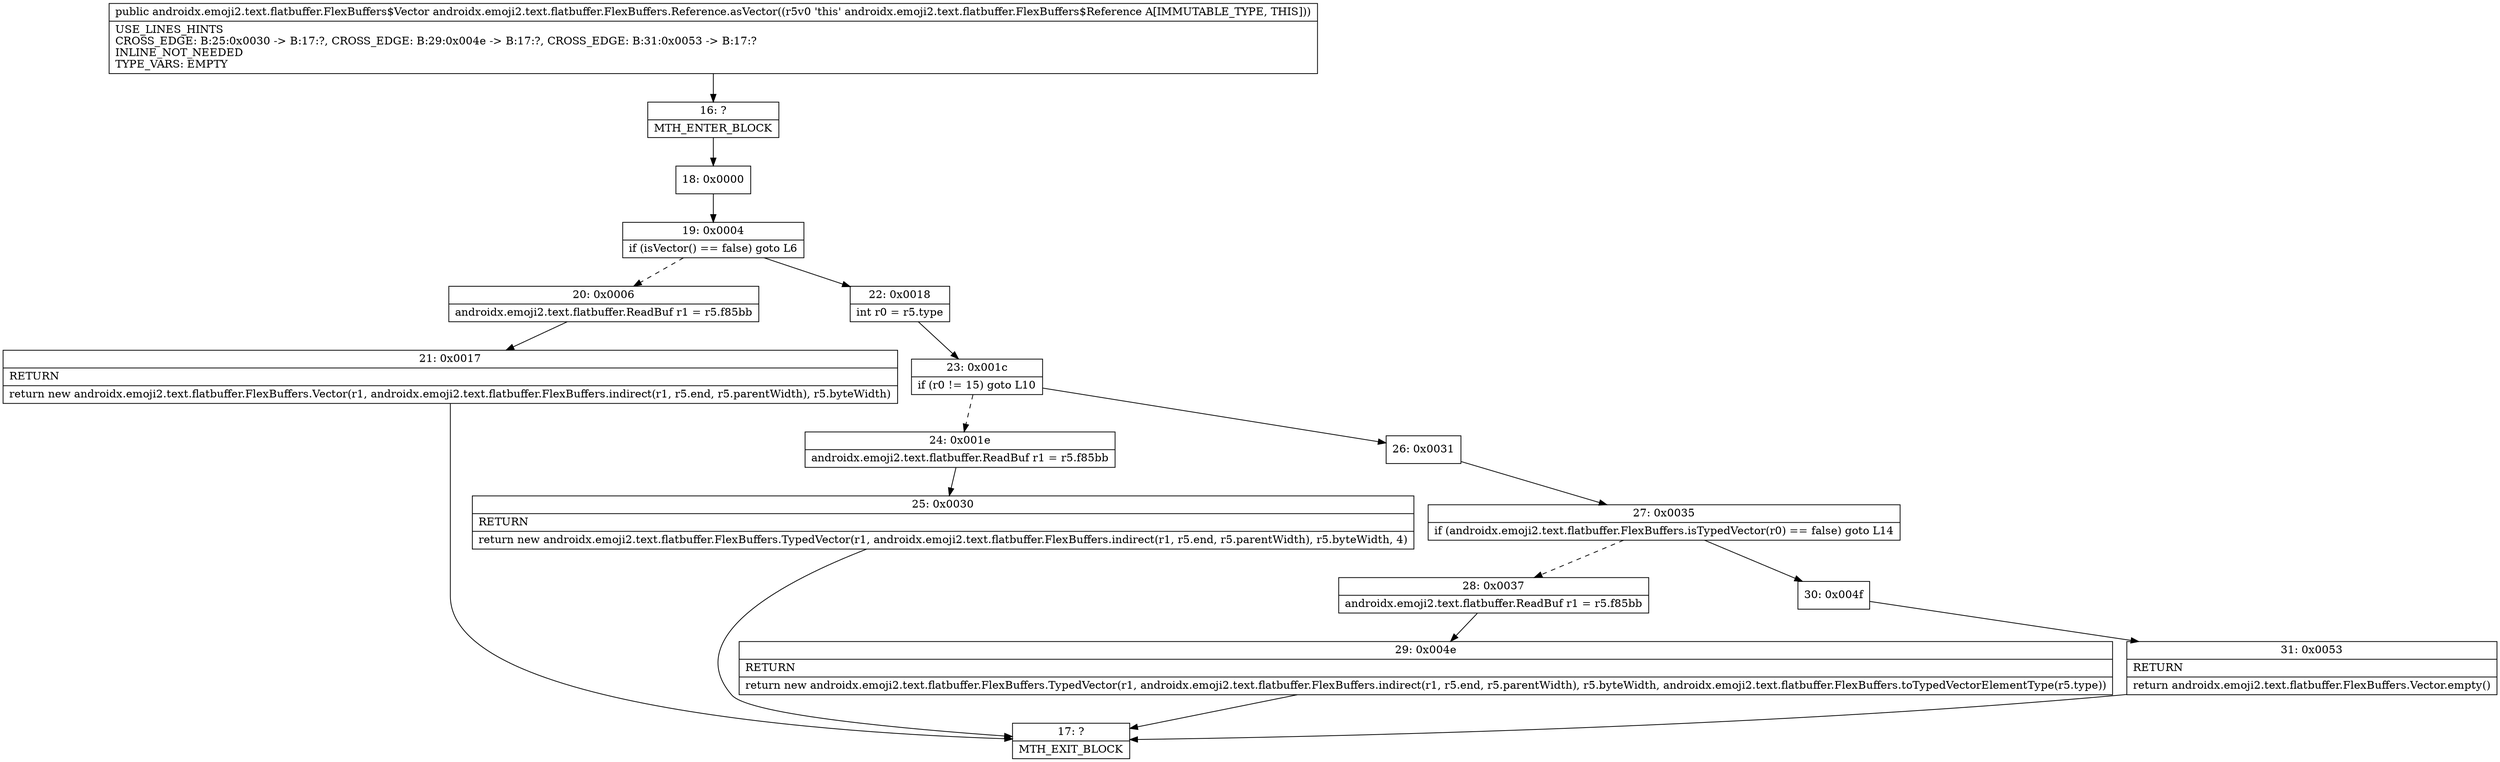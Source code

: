 digraph "CFG forandroidx.emoji2.text.flatbuffer.FlexBuffers.Reference.asVector()Landroidx\/emoji2\/text\/flatbuffer\/FlexBuffers$Vector;" {
Node_16 [shape=record,label="{16\:\ ?|MTH_ENTER_BLOCK\l}"];
Node_18 [shape=record,label="{18\:\ 0x0000}"];
Node_19 [shape=record,label="{19\:\ 0x0004|if (isVector() == false) goto L6\l}"];
Node_20 [shape=record,label="{20\:\ 0x0006|androidx.emoji2.text.flatbuffer.ReadBuf r1 = r5.f85bb\l}"];
Node_21 [shape=record,label="{21\:\ 0x0017|RETURN\l|return new androidx.emoji2.text.flatbuffer.FlexBuffers.Vector(r1, androidx.emoji2.text.flatbuffer.FlexBuffers.indirect(r1, r5.end, r5.parentWidth), r5.byteWidth)\l}"];
Node_17 [shape=record,label="{17\:\ ?|MTH_EXIT_BLOCK\l}"];
Node_22 [shape=record,label="{22\:\ 0x0018|int r0 = r5.type\l}"];
Node_23 [shape=record,label="{23\:\ 0x001c|if (r0 != 15) goto L10\l}"];
Node_24 [shape=record,label="{24\:\ 0x001e|androidx.emoji2.text.flatbuffer.ReadBuf r1 = r5.f85bb\l}"];
Node_25 [shape=record,label="{25\:\ 0x0030|RETURN\l|return new androidx.emoji2.text.flatbuffer.FlexBuffers.TypedVector(r1, androidx.emoji2.text.flatbuffer.FlexBuffers.indirect(r1, r5.end, r5.parentWidth), r5.byteWidth, 4)\l}"];
Node_26 [shape=record,label="{26\:\ 0x0031}"];
Node_27 [shape=record,label="{27\:\ 0x0035|if (androidx.emoji2.text.flatbuffer.FlexBuffers.isTypedVector(r0) == false) goto L14\l}"];
Node_28 [shape=record,label="{28\:\ 0x0037|androidx.emoji2.text.flatbuffer.ReadBuf r1 = r5.f85bb\l}"];
Node_29 [shape=record,label="{29\:\ 0x004e|RETURN\l|return new androidx.emoji2.text.flatbuffer.FlexBuffers.TypedVector(r1, androidx.emoji2.text.flatbuffer.FlexBuffers.indirect(r1, r5.end, r5.parentWidth), r5.byteWidth, androidx.emoji2.text.flatbuffer.FlexBuffers.toTypedVectorElementType(r5.type))\l}"];
Node_30 [shape=record,label="{30\:\ 0x004f}"];
Node_31 [shape=record,label="{31\:\ 0x0053|RETURN\l|return androidx.emoji2.text.flatbuffer.FlexBuffers.Vector.empty()\l}"];
MethodNode[shape=record,label="{public androidx.emoji2.text.flatbuffer.FlexBuffers$Vector androidx.emoji2.text.flatbuffer.FlexBuffers.Reference.asVector((r5v0 'this' androidx.emoji2.text.flatbuffer.FlexBuffers$Reference A[IMMUTABLE_TYPE, THIS]))  | USE_LINES_HINTS\lCROSS_EDGE: B:25:0x0030 \-\> B:17:?, CROSS_EDGE: B:29:0x004e \-\> B:17:?, CROSS_EDGE: B:31:0x0053 \-\> B:17:?\lINLINE_NOT_NEEDED\lTYPE_VARS: EMPTY\l}"];
MethodNode -> Node_16;Node_16 -> Node_18;
Node_18 -> Node_19;
Node_19 -> Node_20[style=dashed];
Node_19 -> Node_22;
Node_20 -> Node_21;
Node_21 -> Node_17;
Node_22 -> Node_23;
Node_23 -> Node_24[style=dashed];
Node_23 -> Node_26;
Node_24 -> Node_25;
Node_25 -> Node_17;
Node_26 -> Node_27;
Node_27 -> Node_28[style=dashed];
Node_27 -> Node_30;
Node_28 -> Node_29;
Node_29 -> Node_17;
Node_30 -> Node_31;
Node_31 -> Node_17;
}

